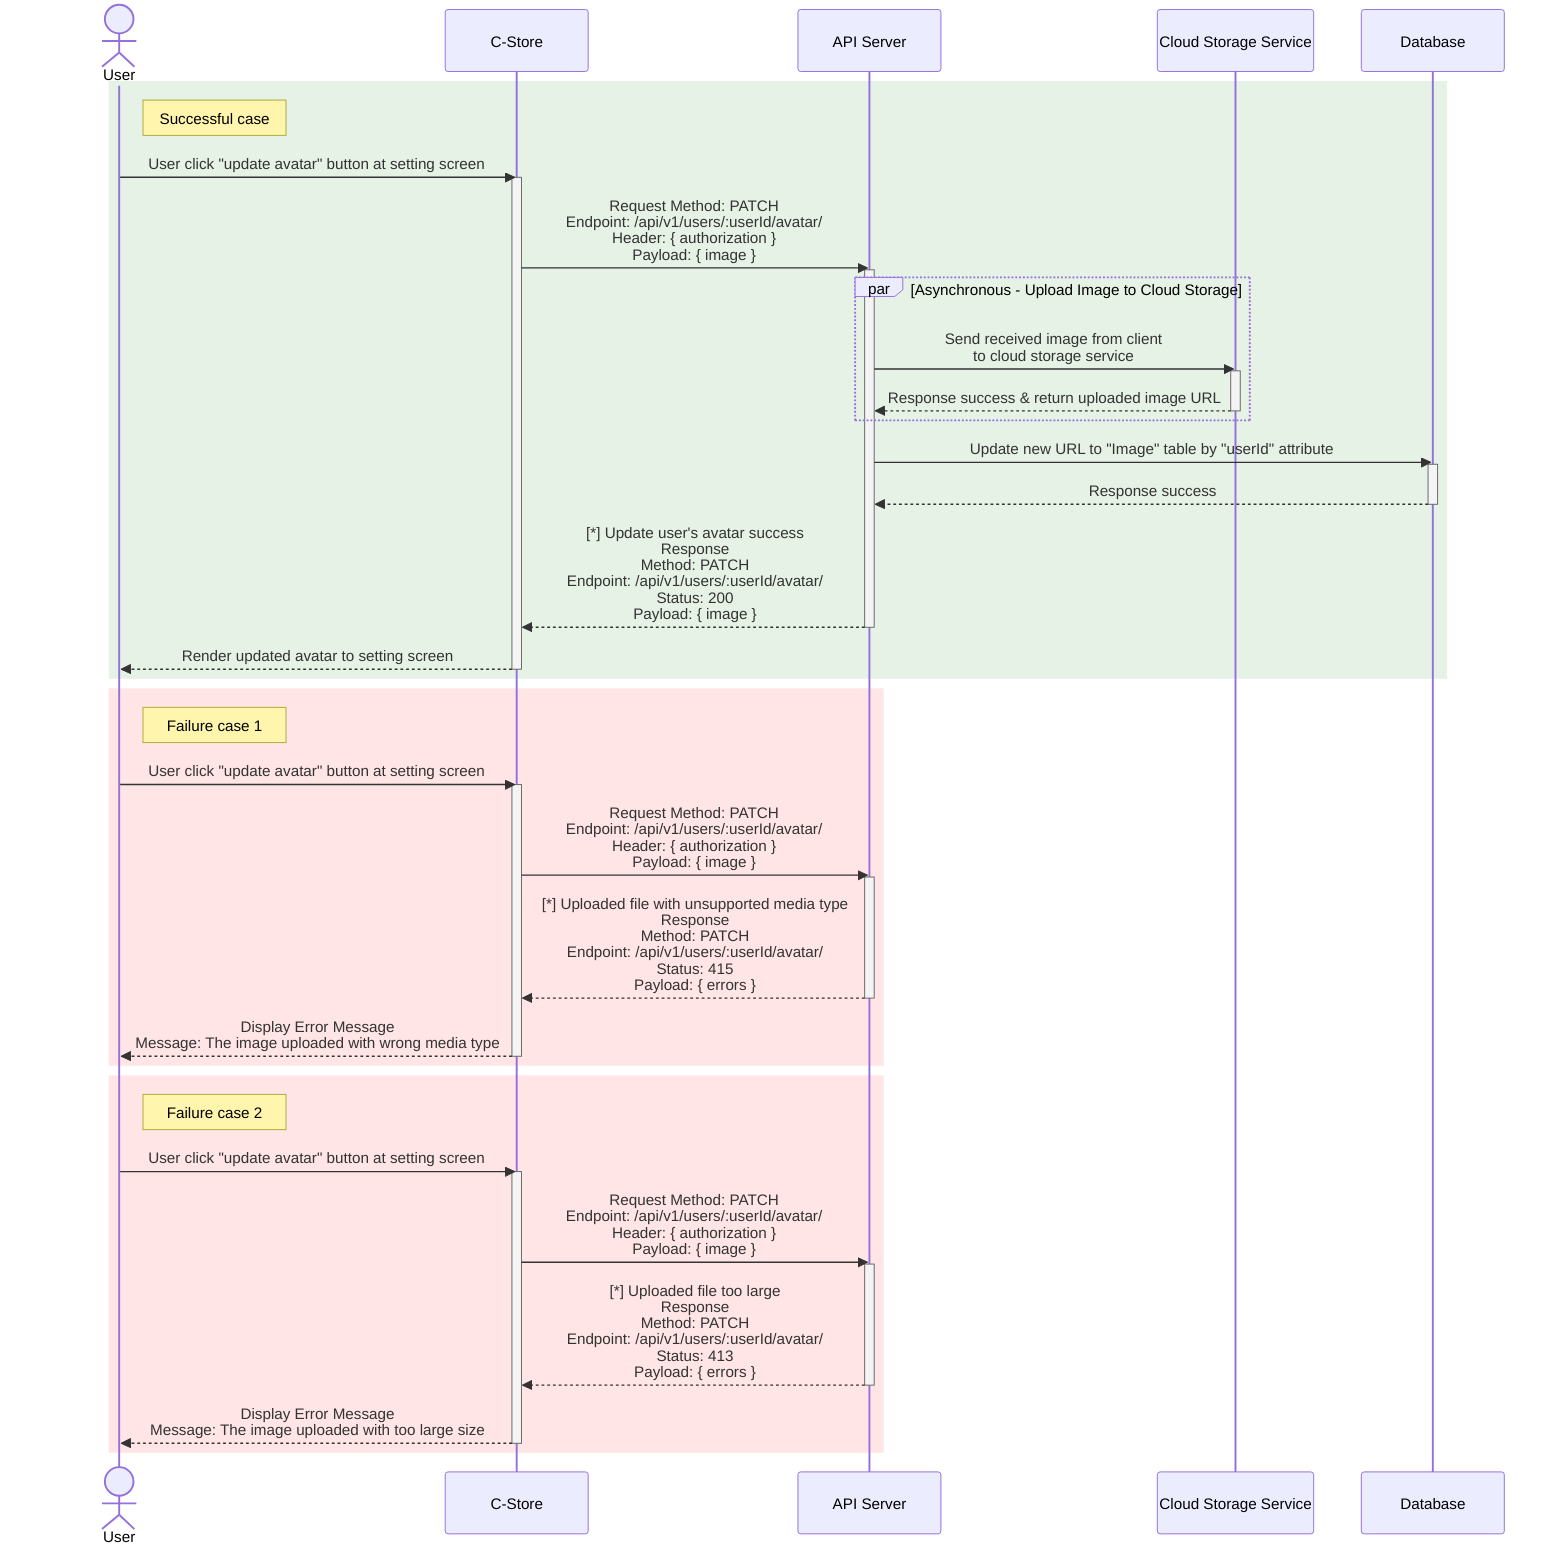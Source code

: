 sequenceDiagram
    actor User
    participant C-Store
    participant API Server
    participant Cloud Storage Service
    participant Database

    rect rgb(0, 128, 0, 0.1)
        Note right of User: Successful case
        User->>C-Store: User click "update avatar" button at setting screen
        activate C-Store
        C-Store->>API Server: Request Method: PATCH<br>Endpoint: /api/v1/users/:userId/avatar/<br>Header: { authorization }<br>Payload: { image }
        activate API Server
        
        par Asynchronous - Upload Image to Cloud Storage
            API Server->>Cloud Storage Service: Send received image from client<br>to cloud storage service
            activate Cloud Storage Service
            Cloud Storage Service-->>API Server: Response success & return uploaded image URL
            deactivate Cloud Storage Service
        end
        
        API Server->>Database: Update new URL to "Image" table by "userId" attribute
        activate Database
        Database-->>API Server: Response success
        deactivate Database
        
        API Server-->>C-Store: [*] Update user's avatar success<br>Response<br>Method: PATCH<br>Endpoint: /api/v1/users/:userId/avatar/<br>Status: 200<br>Payload: { image }
        deactivate API Server
        
        C-Store-->>User: Render updated avatar to setting screen
        deactivate C-Store
    end
    
    rect rgb(255, 0, 0, 0.1)
        Note right of User: Failure case 1
        User->>C-Store: User click "update avatar" button at setting screen
        activate C-Store
        C-Store->>API Server: Request Method: PATCH<br>Endpoint: /api/v1/users/:userId/avatar/<br>Header: { authorization }<br>Payload: { image }
        activate API Server
        
        API Server-->>C-Store: [*] Uploaded file with unsupported media type<br>Response<br>Method: PATCH<br>Endpoint: /api/v1/users/:userId/avatar/<br>Status: 415<br>Payload: { errors }
        deactivate API Server
        
        C-Store-->>User: Display Error Message<br>Message: The image uploaded with wrong media type
        deactivate C-Store
    end
    
    rect rgb(255, 0, 0, 0.1)
        Note right of User: Failure case 2
        User->>C-Store: User click "update avatar" button at setting screen
        activate C-Store
        C-Store->>API Server: Request Method: PATCH<br>Endpoint: /api/v1/users/:userId/avatar/<br>Header: { authorization }<br>Payload: { image }
        activate API Server
        
        API Server-->>C-Store: [*] Uploaded file too large<br>Response<br>Method: PATCH<br>Endpoint: /api/v1/users/:userId/avatar/<br>Status: 413<br>Payload: { errors }
        deactivate API Server
        
        C-Store-->>User: Display Error Message<br>Message: The image uploaded with too large size
        deactivate C-Store
    end
